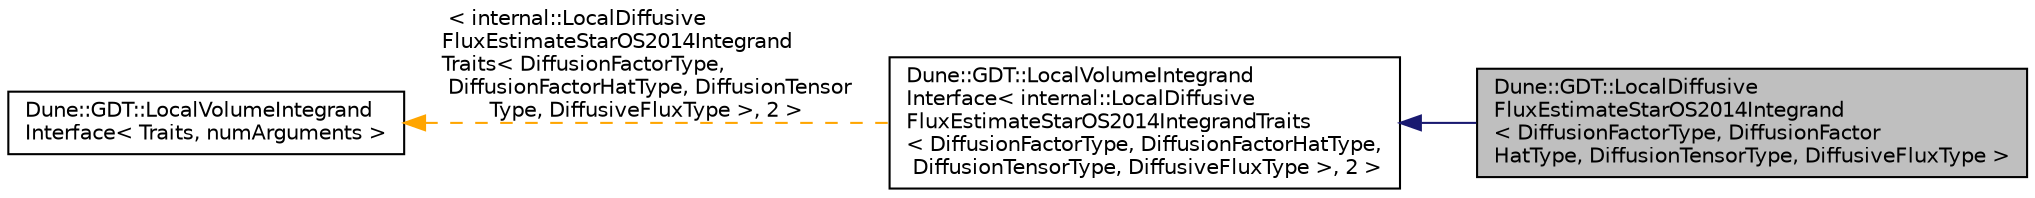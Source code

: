 digraph "Dune::GDT::LocalDiffusiveFluxEstimateStarOS2014Integrand&lt; DiffusionFactorType, DiffusionFactorHatType, DiffusionTensorType, DiffusiveFluxType &gt;"
{
  edge [fontname="Helvetica",fontsize="10",labelfontname="Helvetica",labelfontsize="10"];
  node [fontname="Helvetica",fontsize="10",shape=record];
  rankdir="LR";
  Node0 [label="Dune::GDT::LocalDiffusive\lFluxEstimateStarOS2014Integrand\l\< DiffusionFactorType, DiffusionFactor\lHatType, DiffusionTensorType, DiffusiveFluxType \>",height=0.2,width=0.4,color="black", fillcolor="grey75", style="filled", fontcolor="black"];
  Node1 -> Node0 [dir="back",color="midnightblue",fontsize="10",style="solid",fontname="Helvetica"];
  Node1 [label="Dune::GDT::LocalVolumeIntegrand\lInterface\< internal::LocalDiffusive\lFluxEstimateStarOS2014IntegrandTraits\l\< DiffusionFactorType, DiffusionFactorHatType,\l DiffusionTensorType, DiffusiveFluxType \>, 2 \>",height=0.2,width=0.4,color="black", fillcolor="white", style="filled",URL="$a01800.html"];
  Node2 -> Node1 [dir="back",color="orange",fontsize="10",style="dashed",label=" \< internal::LocalDiffusive\lFluxEstimateStarOS2014Integrand\lTraits\< DiffusionFactorType,\l DiffusionFactorHatType, DiffusionTensor\lType, DiffusiveFluxType \>, 2 \>" ,fontname="Helvetica"];
  Node2 [label="Dune::GDT::LocalVolumeIntegrand\lInterface\< Traits, numArguments \>",height=0.2,width=0.4,color="black", fillcolor="white", style="filled",URL="$a01800.html",tooltip="Interface for local evaluations that depend on a codim 0 entity. "];
}
